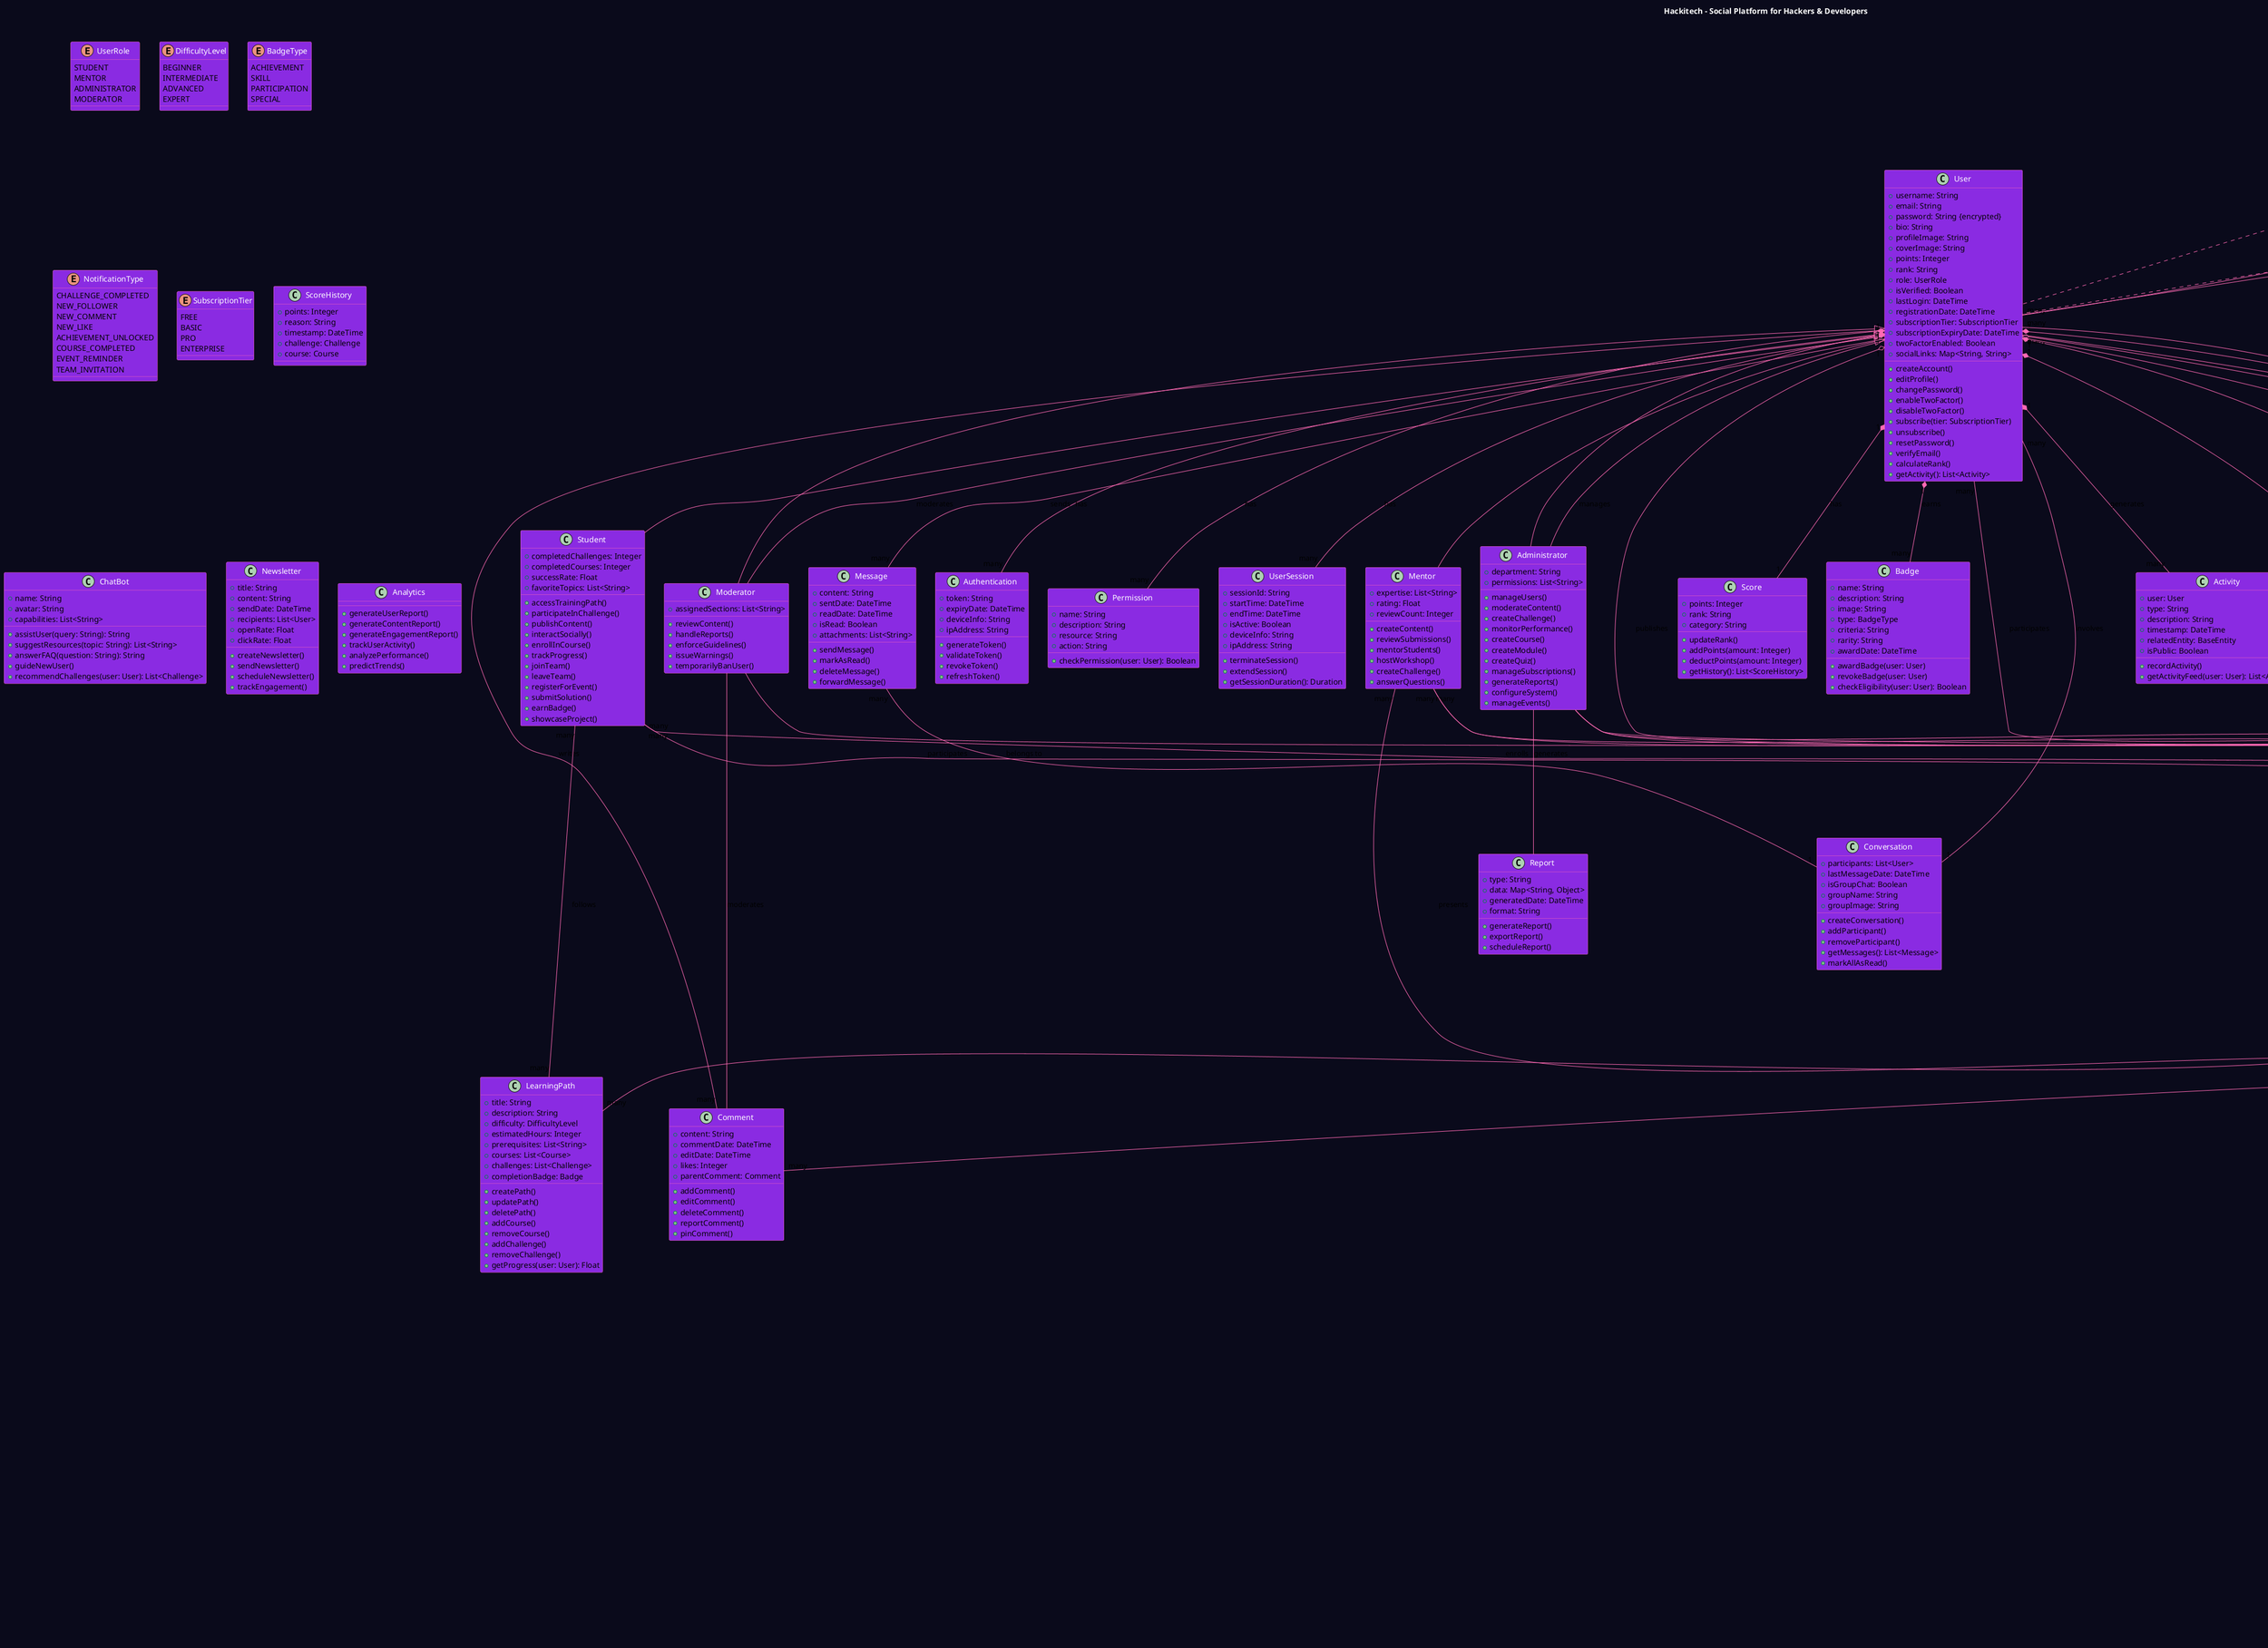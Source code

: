 @startuml Hackitech Class Diagram

' Color scheme
!define PRIMARY_COLOR #8A2BE2
!define SECONDARY_COLOR #FF69B4
!define BACKGROUND_COLOR #0A0A1B
!define TEXT_COLOR #FFFFFF

' Apply theme
skinparam backgroundColor BACKGROUND_COLOR
skinparam classBackgroundColor PRIMARY_COLOR
skinparam classBorderColor SECONDARY_COLOR
skinparam classFontColor TEXT_COLOR
skinparam titleFontColor TEXT_COLOR
skinparam packageBackgroundColor BACKGROUND_COLOR
skinparam packageBorderColor SECONDARY_COLOR
skinparam packageFontColor TEXT_COLOR
skinparam stereotypeCBackgroundColor SECONDARY_COLOR
skinparam stereotypeCBorderColor PRIMARY_COLOR
skinparam stereotypeFontColor TEXT_COLOR
skinparam arrowColor SECONDARY_COLOR
skinparam noteBorderColor SECONDARY_COLOR
skinparam noteBackgroundColor BACKGROUND_COLOR
skinparam noteFontColor TEXT_COLOR

title Hackitech - Social Platform for Hackers & Developers

' Enumerations
enum UserRole {
  STUDENT
  MENTOR
  ADMINISTRATOR
  MODERATOR
}

enum DifficultyLevel {
  BEGINNER
  INTERMEDIATE
  ADVANCED
  EXPERT
}

enum BadgeType {
  ACHIEVEMENT
  SKILL
  PARTICIPATION
  SPECIAL
}

enum NotificationType {
  CHALLENGE_COMPLETED
  NEW_FOLLOWER
  NEW_COMMENT
  NEW_LIKE
  ACHIEVEMENT_UNLOCKED
  COURSE_COMPLETED
  EVENT_REMINDER
  TEAM_INVITATION
}

enum SubscriptionTier {
  FREE
  BASIC
  PRO
  ENTERPRISE
}

' Base classes and interfaces
interface Auditable {
  +createdAt: DateTime
  +updatedAt: DateTime
  +createdBy: User
  +updatedBy: User
}

interface Searchable {
  +search(query: string): List<Entity>
  +getSearchIndex(): Map<String, Object>
}

abstract class BaseEntity {
  +id: UUID
}

' User management
class User {
  +username: String
  +email: String
  +password: String {encrypted}
  +bio: String
  +profileImage: String
  +coverImage: String
  +points: Integer
  +rank: String
  +role: UserRole
  +isVerified: Boolean
  +lastLogin: DateTime
  +registrationDate: DateTime
  +subscriptionTier: SubscriptionTier
  +subscriptionExpiryDate: DateTime
  +twoFactorEnabled: Boolean
  +socialLinks: Map<String, String>
  +createAccount()
  +editProfile()
  +changePassword()
  +enableTwoFactor()
  +disableTwoFactor()
  +subscribe(tier: SubscriptionTier)
  +unsubscribe()
  +resetPassword()
  +verifyEmail()
  +calculateRank()
  +getActivity(): List<Activity>
}

class Student {
  +completedChallenges: Integer
  +completedCourses: Integer
  +successRate: Float
  +favoriteTopics: List<String>
  +accessTrainingPath()
  +participateInChallenge()
  +publishContent()
  +interactSocially()
  +enrollInCourse()
  +trackProgress()
  +joinTeam()
  +leaveTeam()
  +registerForEvent()
  +submitSolution()
  +earnBadge()
  +showcaseProject()
}

class Mentor {
  +expertise: List<String>
  +rating: Float
  +reviewCount: Integer
  +createContent()
  +reviewSubmissions()
  +mentorStudents()
  +hostWorkshop()
  +createChallenge()
  +answerQuestions()
}

class Administrator {
  +department: String
  +permissions: List<String>
  +manageUsers()
  +moderateContent()
  +createChallenge()
  +monitorPerformance()
  +createCourse()
  +createModule()
  +createQuiz()
  +manageSubscriptions()
  +generateReports()
  +configureSystem()
  +manageEvents()
}

class Moderator {
  +assignedSections: List<String>
  +reviewContent()
  +handleReports()
  +enforceGuidelines()
  +issueWarnings()
  +temporarilyBanUser()
}

' Authentication & Security
class Authentication {
  +token: String
  +expiryDate: DateTime
  +deviceInfo: String
  +ipAddress: String
  +generateToken()
  +validateToken()
  +revokeToken()
  +refreshToken()
}

class Permission {
  +name: String
  +description: String
  +resource: String
  +action: String
  +checkPermission(user: User): Boolean
}

class UserSession {
  +sessionId: String
  +startTime: DateTime
  +endTime: DateTime
  +isActive: Boolean
  +deviceInfo: String
  +ipAddress: String
  +terminateSession()
  +extendSession()
  +getSessionDuration(): Duration
}

' Content & Learning
class Challenge {
  +title: String
  +description: String
  +difficulty: DifficultyLevel
  +category: String
  +points: Integer
  +flag: String {encrypted}
  +hints: List<String>
  +resources: List<String>
  +startDate: DateTime
  +endDate: DateTime
  +isActive: Boolean
  +successRate: Float
  +tags: List<String>
  +createChallenge()
  +updateChallenge()
  +deleteChallenge()
  +verifyFlag(submission: String): Boolean
  +addHint()
  +calculateDifficulty()
  +getLeaderboard(): List<Submission>
}

class Submission {
  +submittedFlag: String
  +isCorrect: Boolean
  +submissionDate: DateTime
  +attemptCount: Integer
  +timeSpent: Duration
  +ipAddress: String
  +verifyFlag()
  +calculatePoints(): Integer
  +recordAttempt()
  +getHint()
}

class LearningPath {
  +title: String
  +description: String
  +difficulty: DifficultyLevel
  +estimatedHours: Integer
  +prerequisites: List<String>
  +courses: List<Course>
  +challenges: List<Challenge>
  +completionBadge: Badge
  +createPath()
  +updatePath()
  +deletePath()
  +addCourse()
  +removeCourse()
  +addChallenge()
  +removeChallenge()
  +getProgress(user: User): Float
}

class Course {
  +title: String
  +description: String
  +difficulty: DifficultyLevel
  +category: String
  +tags: List<String>
  +author: User
  +estimatedHours: Integer
  +requiresSubscription: Boolean
  +prerequisites: List<String>
  +modules: List<Module>
  +enrollmentCount: Integer
  +rating: Float
  +reviewCount: Integer
  +completionBadge: Badge
  +addCourse()
  +editCourse()
  +deleteCourse()
  +publishCourse()
  +unpublishCourse()
  +addModule()
  +removeModule()
  +getProgress(user: User): Float
}

class Module {
  +title: String
  +content: String
  +videoUrl: String
  +resources: List<String>
  +estimatedMinutes: Integer
  +order: Integer
  +quizzes: List<Quiz>
  +addModule()
  +editModule()
  +deleteModule()
  +addQuiz()
  +removeQuiz()
  +markCompleted(user: User)
}

class Quiz {
  +title: String
  +description: String
  +timeLimit: Integer
  +passingScore: Integer
  +questions: List<Question>
  +isRandomized: Boolean
  +addQuiz()
  +editQuiz()
  +deleteQuiz()
  +gradeSubmission(answers: Map<Question, String>): Float
  +addQuestion()
  +removeQuestion()
}

class Question {
  +text: String
  +type: String
  +options: List<String>
  +correctAnswer: String {encrypted}
  +points: Integer
  +explanation: String
  +addQuestion()
  +editQuestion()
  +deleteQuestion()
  +checkAnswer(answer: String): Boolean
}

' Social Features
class Post {
  +title: String
  +content: String
  +images: List<String>
  +attachments: List<String>
  +postDate: DateTime
  +editDate: DateTime
  +visibility: String
  +tags: List<String>
  +likes: Integer
  +views: Integer
  +category: String
  +addPost()
  +editPost()
  +deletePost()
  +pinPost()
  +reportPost()
  +sharePost()
}

class Comment {
  +content: String
  +commentDate: DateTime
  +editDate: DateTime
  +likes: Integer
  +parentComment: Comment
  +addComment()
  +editComment()
  +deleteComment()
  +reportComment()
  +pinComment()
}

class SocialInteraction {
  +type: String
  +timestamp: DateTime
  +likeContent()
  +commentContent()
  +followUser()
  +unfollowUser()
  +sendMessage()
  +shareContent()
  +reportContent()
  +blockUser()
  +unblockUser()
}

class Message {
  +content: String
  +sentDate: DateTime
  +readDate: DateTime
  +isRead: Boolean
  +attachments: List<String>
  +sendMessage()
  +markAsRead()
  +deleteMessage()
  +forwardMessage()
}

class Conversation {
  +participants: List<User>
  +lastMessageDate: DateTime
  +isGroupChat: Boolean
  +groupName: String
  +groupImage: String
  +createConversation()
  +addParticipant()
  +removeParticipant()
  +getMessages(): List<Message>
  +markAllAsRead()
}

' Gamification & Achievements
class Score {
  +points: Integer
  +rank: String
  +category: String
  +updateRank()
  +addPoints(amount: Integer)
  +deductPoints(amount: Integer)
  +getHistory(): List<ScoreHistory>
}

class ScoreHistory {
  +points: Integer
  +reason: String
  +timestamp: DateTime
  +challenge: Challenge
  +course: Course
}

class Badge {
  +name: String
  +description: String
  +image: String
  +type: BadgeType
  +criteria: String
  +rarity: String
  +awardDate: DateTime
  +awardBadge(user: User)
  +revokeBadge(user: User)
  +checkEligibility(user: User): Boolean
}

class Achievement {
  +name: String
  +description: String
  +image: String
  +points: Integer
  +isSecret: Boolean
  +criteria: String
  +unlockedDate: DateTime
  +unlockAchievement(user: User)
  +checkProgress(user: User): Float
}

class Leaderboard {
  +category: String
  +timeframe: String
  +refreshDate: DateTime
  +getTopUsers(limit: Integer): List<User>
  +getUserRank(user: User): Integer
  +refreshLeaderboard()
  +filterByCategory(category: String): List<User>
}

' Teams & Collaboration
class Team {
  +name: String
  +description: String
  +logo: String
  +members: List<User>
  +owner: User
  +creationDate: DateTime
  +isPrivate: Boolean
  +inviteCode: String
  +createTeam()
  +updateTeam()
  +deleteTeam()
  +inviteMember()
  +removeMember()
  +promoteToAdmin()
  +demoteFromAdmin()
  +participateInEvent()
}

class TeamInvitation {
  +team: Team
  +invitedUser: User
  +invitedBy: User
  +invitationDate: DateTime
  +expiryDate: DateTime
  +status: String
  +sendInvitation()
  +acceptInvitation()
  +declineInvitation()
  +cancelInvitation()
}

' Events & Activities
class Event {
  +title: String
  +description: String
  +startDate: DateTime
  +endDate: DateTime
  +location: String
  +isVirtual: Boolean
  +meetingLink: String
  +maxParticipants: Integer
  +currentParticipants: Integer
  +organizer: User
  +eventType: String
  +tags: List<String>
  +createEvent()
  +updateEvent()
  +cancelEvent()
  +registerParticipant()
  +unregisterParticipant()
  +sendReminders()
}

class CTFEvent extends Event {
  +challenges: List<Challenge>
  +teams: List<Team>
  +prizes: List<String>
  +leaderboard: Leaderboard
  +createCTF()
  +addChallenge()
  +removeChallenge()
  +startCompetition()
  +endCompetition()
  +announceWinners()
}

class Workshop extends Event {
  +presenter: User
  +materials: List<String>
  +prerequisites: List<String>
  +recordingUrl: String
  +createWorkshop()
  +uploadMaterials()
  +startRecording()
  +stopRecording()
  +shareRecording()
}

class Activity {
  +user: User
  +type: String
  +description: String
  +timestamp: DateTime
  +relatedEntity: BaseEntity
  +isPublic: Boolean
  +recordActivity()
  +getActivityFeed(user: User): List<Activity>
}

' Notifications & Communication
class Notification {
  +user: User
  +type: NotificationType
  +message: String
  +readStatus: Boolean
  +timestamp: DateTime
  +relatedEntity: BaseEntity
  +actionUrl: String
  +sendNotification()
  +markAsRead()
  +markAsUnread()
  +deleteNotification()
}

class ChatBot {
  +name: String
  +avatar: String
  +capabilities: List<String>
  +assistUser(query: String): String
  +suggestResources(topic: String): List<String>
  +answerFAQ(question: String): String
  +guideNewUser()
  +recommendChallenges(user: User): List<Challenge>
}

class Newsletter {
  +title: String
  +content: String
  +sendDate: DateTime
  +recipients: List<User>
  +openRate: Float
  +clickRate: Float
  +createNewsletter()
  +sendNewsletter()
  +scheduleNewsletter()
  +trackEngagement()
}

' Projects & Showcases
class Project {
  +title: String
  +description: String
  +repositoryUrl: String
  +demoUrl: String
  +images: List<String>
  +technologies: List<String>
  +owner: User
  +collaborators: List<User>
  +visibility: String
  +likes: Integer
  +views: Integer
  +createProject()
  +updateProject()
  +deleteProject()
  +addCollaborator()
  +removeCollaborator()
  +showcaseProject()
}

class Skill {
  +name: String
  +category: String
  +level: Integer
  +endorsements: Integer
  +addSkill()
  +updateSkillLevel()
  +removeSkill()
  +endorseSkill()
}

' Analytics & Reporting
class Analytics {
  +generateUserReport()
  +generateContentReport()
  +generateEngagementReport()
  +trackUserActivity()
  +analyzePerformance()
  +predictTrends()
}

class Report {
  +type: String
  +data: Map<String, Object>
  +generatedDate: DateTime
  +format: String
  +generateReport()
  +exportReport()
  +scheduleReport()
}

' Relationships
User <|-- Student
User <|-- Mentor
User <|-- Administrator
User <|-- Moderator

User "1" *-- "many" Authentication : has
User "1" *-- "many" UserSession : has
User "1" *-- "many" Permission : has
User "1" *-- "1" Score : has
User "1" *-- "many" Badge : earns
User "1" *-- "many" Achievement : unlocks
User "1" *-- "many" Skill : possesses
User "1" *-- "many" Activity : generates
User "1" *-- "many" Notification : receives
User "1" o-- "many" Project : creates
User "1" o-- "many" Post : publishes
User "1" o-- "many" Comment : writes
User "many" -- "many" Team : joins
User "many" -- "many" Event : participates

Student "many" -- "many" Challenge : participates
Student "many" -- "many" Course : enrolls
Student "many" -- "many" LearningPath : follows

Mentor "many" -- "many" Challenge : creates
Mentor "many" -- "many" Course : creates
Mentor "many" -- "many" Workshop : presents

Administrator -- User : manages
Administrator -- Challenge : manages
Administrator -- Course : manages
Administrator -- Event : organizes
Administrator -- Report : generates

Moderator -- Post : moderates
Moderator -- Comment : moderates
Moderator -- User : moderates

Challenge "1" *-- "many" Submission : receives
Challenge "many" -- "many" LearningPath : included in
Challenge "many" -- "many" CTFEvent : featured in

Course "1" *-- "many" Module : contains
Module "1" *-- "many" Quiz : includes
Quiz "1" *-- "many" Question : contains

Post "1" *-- "many" Comment : has
Post "many" -- "many" SocialInteraction : receives

User "1" -- "many" Message : sends
Message "many" -- "1" Conversation : belongs to
Conversation "1" -- "many" User : involves

Team "1" -- "many" TeamInvitation : sends
TeamInvitation "many" -- "1" User : targets
Team "many" -- "many" CTFEvent : competes in

Event <|-- CTFEvent
Event <|-- Workshop

Leaderboard "1" -- "many" User : ranks
Leaderboard "1" -- "1" CTFEvent : tracks

Project "many" -- "many" User : collaborates with
Project "many" -- "many" Skill : utilizes

BaseEntity <|-- User
BaseEntity <|-- Challenge
BaseEntity <|-- Course
BaseEntity <|-- Post
BaseEntity <|-- Team
BaseEntity <|-- Event
BaseEntity <|-- Project

Auditable <|.. User
Auditable <|.. Challenge
Auditable <|.. Course
Auditable <|.. Post
Auditable <|.. Team
Auditable <|.. Event

Searchable <|.. User
Searchable <|.. Challenge
Searchable <|.. Course
Searchable <|.. Post
Searchable <|.. Team
Searchable <|.. Project

@enduml

